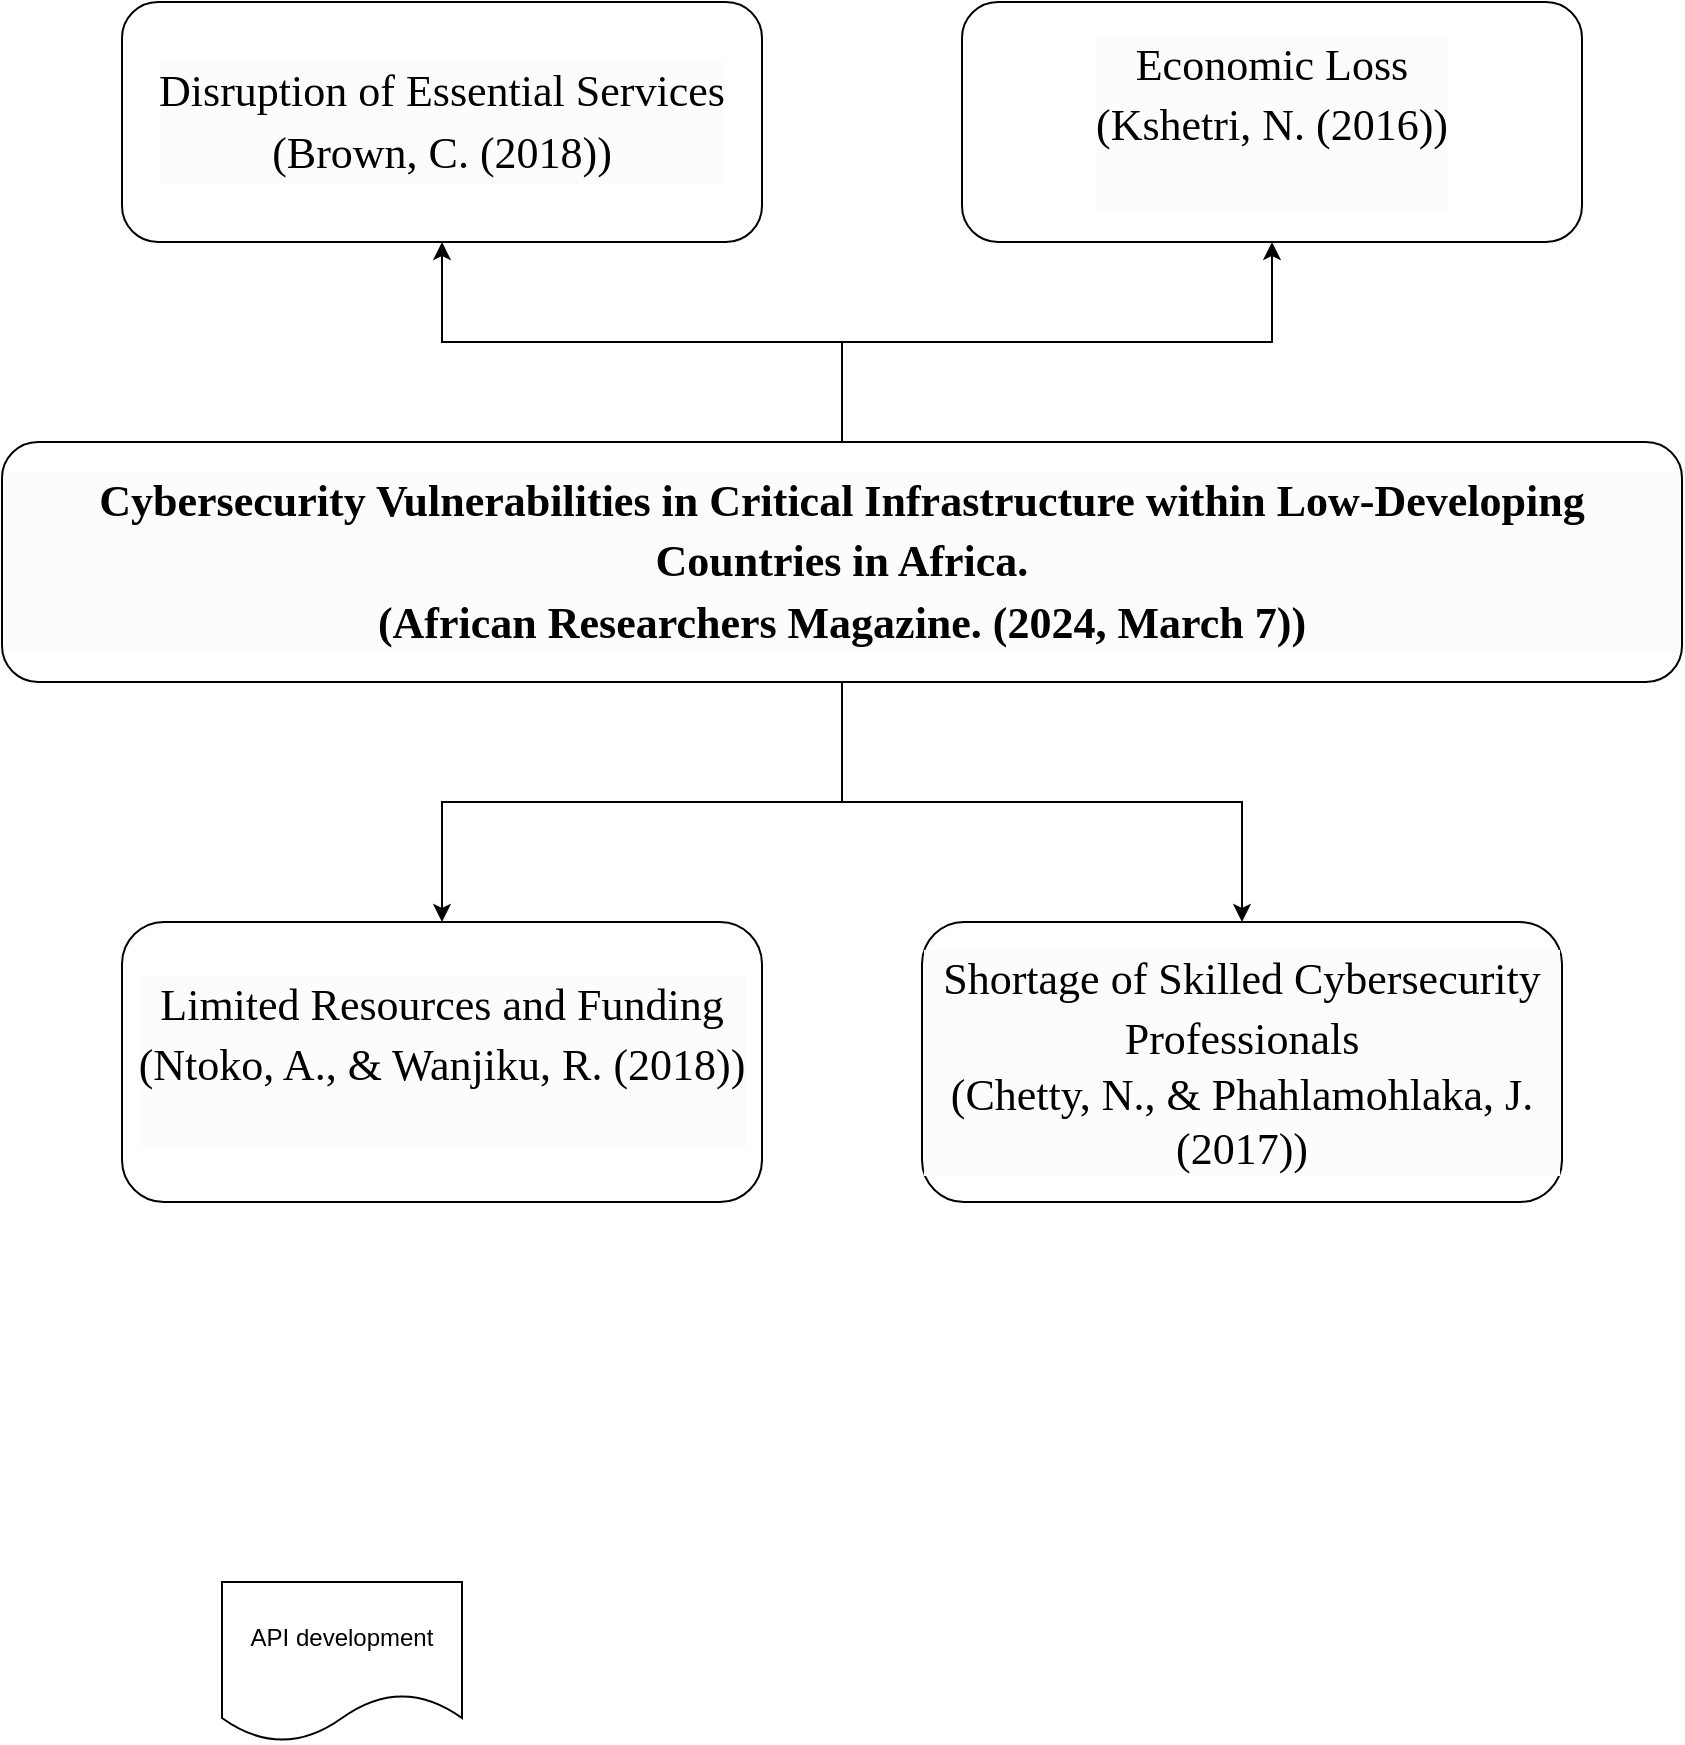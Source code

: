 <mxfile version="24.5.2" type="github">
  <diagram name="Page-1" id="ofCjfKJO8BuFq5yXyWCo">
    <mxGraphModel dx="828" dy="1581" grid="1" gridSize="10" guides="1" tooltips="1" connect="1" arrows="1" fold="1" page="1" pageScale="1" pageWidth="850" pageHeight="1100" background="#ffffff" math="0" shadow="0">
      <root>
        <mxCell id="0" />
        <mxCell id="1" parent="0" />
        <mxCell id="ubxCL5xXY2yEDinQhzXY-3" value="" style="edgeStyle=orthogonalEdgeStyle;rounded=0;orthogonalLoop=1;jettySize=auto;html=1;fontFamily=Times New Roman;align=center;fontSize=22;labelBackgroundColor=#fdfcfc;" parent="1" source="ubxCL5xXY2yEDinQhzXY-1" target="ubxCL5xXY2yEDinQhzXY-2" edge="1">
          <mxGeometry relative="1" as="geometry" />
        </mxCell>
        <mxCell id="ubxCL5xXY2yEDinQhzXY-7" value="" style="edgeStyle=orthogonalEdgeStyle;rounded=0;orthogonalLoop=1;jettySize=auto;html=1;fontFamily=Times New Roman;align=center;fontSize=22;labelBackgroundColor=#fdfcfc;" parent="1" source="ubxCL5xXY2yEDinQhzXY-1" target="ubxCL5xXY2yEDinQhzXY-6" edge="1">
          <mxGeometry relative="1" as="geometry" />
        </mxCell>
        <mxCell id="ubxCL5xXY2yEDinQhzXY-9" value="" style="edgeStyle=orthogonalEdgeStyle;rounded=0;orthogonalLoop=1;jettySize=auto;html=1;fontFamily=Times New Roman;align=center;fontSize=22;labelBackgroundColor=#fdfcfc;" parent="1" source="ubxCL5xXY2yEDinQhzXY-1" target="ubxCL5xXY2yEDinQhzXY-8" edge="1">
          <mxGeometry relative="1" as="geometry" />
        </mxCell>
        <mxCell id="ubxCL5xXY2yEDinQhzXY-1" value="&lt;span id=&quot;docs-internal-guid-d5546918-7fff-56a0-d6ca-5dcf170bf663&quot; style=&quot;font-size: 22px;&quot;&gt;&lt;p dir=&quot;ltr&quot; style=&quot;font-size: 22px; font-weight: 700; line-height: 1.38; margin-top: 0pt; margin-bottom: 0pt;&quot;&gt;&lt;span style=&quot;font-variant-numeric: normal; font-variant-east-asian: normal; font-variant-alternates: normal; font-variant-position: normal; vertical-align: baseline; white-space-collapse: preserve; font-size: 22px;&quot;&gt;Cybersecurity Vulnerabilities in Critical Infrastructure within Low-Developing Countries in Africa.&lt;/span&gt;&lt;/p&gt;&lt;p dir=&quot;ltr&quot; style=&quot;font-size: 22px; font-weight: 700; line-height: 1.38; margin-top: 0pt; margin-bottom: 0pt;&quot;&gt;&lt;span style=&quot;white-space-collapse: preserve; font-variant-numeric: normal; font-variant-east-asian: normal; font-variant-alternates: normal; font-variant-position: normal; vertical-align: baseline; font-size: 22px;&quot;&gt;(&lt;/span&gt;&lt;span style=&quot;white-space-collapse: preserve; font-size: 22px;&quot;&gt;African Researchers Magazine. (2024, March 7)&lt;/span&gt;&lt;span style=&quot;white-space-collapse: preserve; font-size: 22px;&quot;&gt;)&lt;/span&gt;&lt;/p&gt;&lt;/span&gt;" style="rounded=1;whiteSpace=wrap;html=1;fontSize=22;align=center;fontFamily=Times New Roman;labelBackgroundColor=#fdfcfc;" parent="1" vertex="1">
          <mxGeometry x="60" y="180" width="840" height="120" as="geometry" />
        </mxCell>
        <mxCell id="ubxCL5xXY2yEDinQhzXY-2" value="&lt;span style=&quot;font-size: 22px;&quot; id=&quot;docs-internal-guid-b1ecaa4f-7fff-11c7-dbd0-22590b0f3346&quot;&gt;&lt;p style=&quot;line-height: 1.38; margin-top: 0pt; margin-bottom: 0pt; font-size: 22px;&quot; dir=&quot;ltr&quot;&gt;&lt;span style=&quot;font-variant-numeric: normal; font-variant-east-asian: normal; font-variant-alternates: normal; font-variant-position: normal; vertical-align: baseline; white-space-collapse: preserve; font-size: 22px;&quot;&gt;Limited Resources and Funding&lt;/span&gt;&lt;/p&gt;&lt;div style=&quot;font-size: 22px;&quot;&gt;&lt;span style=&quot;font-variant-numeric: normal; font-variant-east-asian: normal; font-variant-alternates: normal; font-variant-position: normal; vertical-align: baseline; white-space-collapse: preserve; font-size: 22px;&quot;&gt;&lt;span id=&quot;docs-internal-guid-ebc997b7-7fff-8e79-dcb2-c1bd8a740b65&quot; style=&quot;font-size: 22px;&quot;&gt;&lt;p style=&quot;line-height: 1.38; margin-top: 0pt; margin-bottom: 0pt; font-size: 22px;&quot; dir=&quot;ltr&quot;&gt;&lt;span style=&quot;font-variant-numeric: normal; font-variant-east-asian: normal; font-variant-alternates: normal; font-variant-position: normal; vertical-align: baseline; font-size: 22px;&quot;&gt;(Ntoko, A., &amp;amp; Wanjiku, R. (2018))&lt;/span&gt;&lt;/p&gt;&lt;div style=&quot;font-size: 22px;&quot;&gt;&lt;span style=&quot;font-variant-numeric: normal; font-variant-east-asian: normal; font-variant-alternates: normal; font-variant-position: normal; vertical-align: baseline; font-size: 22px;&quot;&gt;&lt;br style=&quot;font-size: 22px;&quot;&gt;&lt;/span&gt;&lt;/div&gt;&lt;/span&gt;&lt;/span&gt;&lt;/div&gt;&lt;/span&gt;" style="whiteSpace=wrap;html=1;fontSize=22;rounded=1;fontFamily=Times New Roman;align=center;labelBackgroundColor=#fdfcfc;" parent="1" vertex="1">
          <mxGeometry x="120" y="420" width="320" height="140" as="geometry" />
        </mxCell>
        <mxCell id="ubxCL5xXY2yEDinQhzXY-4" value="&lt;span style=&quot;font-size: 22px;&quot; id=&quot;docs-internal-guid-3f9f2b22-7fff-f455-dcc7-1cabe4b695e3&quot;&gt;&lt;p dir=&quot;ltr&quot; style=&quot;line-height: 1.38; margin-top: 0pt; margin-bottom: 0pt; font-size: 22px;&quot;&gt;&lt;span style=&quot;font-size: 22px; font-variant-numeric: normal; font-variant-east-asian: normal; font-variant-alternates: normal; font-variant-position: normal; vertical-align: baseline; white-space-collapse: preserve;&quot;&gt;Shortage of Skilled Cybersecurity Professionals&lt;/span&gt;&lt;/p&gt;&lt;div style=&quot;font-size: 22px;&quot;&gt;&lt;span style=&quot;font-size: 22px; font-variant-numeric: normal; font-variant-east-asian: normal; font-variant-alternates: normal; font-variant-position: normal; vertical-align: baseline; white-space-collapse: preserve;&quot;&gt;(&lt;/span&gt;&lt;span style=&quot;font-size: 22px; white-space-collapse: preserve;&quot;&gt;Chetty, N., &amp;amp; Phahlamohlaka, J. (2017)&lt;/span&gt;&lt;span style=&quot;font-size: 22px; white-space-collapse: preserve;&quot;&gt;)&lt;/span&gt;&lt;/div&gt;&lt;/span&gt;" style="whiteSpace=wrap;html=1;fontSize=22;rounded=1;fontFamily=Times New Roman;align=center;labelBackgroundColor=#fdfcfc;" parent="1" vertex="1">
          <mxGeometry x="520" y="420" width="320" height="140" as="geometry" />
        </mxCell>
        <mxCell id="ubxCL5xXY2yEDinQhzXY-5" value="" style="edgeStyle=orthogonalEdgeStyle;rounded=0;orthogonalLoop=1;jettySize=auto;html=1;entryX=0.5;entryY=0;entryDx=0;entryDy=0;fontFamily=Times New Roman;align=center;fontSize=22;labelBackgroundColor=#fdfcfc;" parent="1" source="ubxCL5xXY2yEDinQhzXY-1" target="ubxCL5xXY2yEDinQhzXY-4" edge="1">
          <mxGeometry relative="1" as="geometry">
            <mxPoint x="630" y="390" as="sourcePoint" />
            <mxPoint x="450" y="550" as="targetPoint" />
          </mxGeometry>
        </mxCell>
        <mxCell id="ubxCL5xXY2yEDinQhzXY-6" value="&lt;span id=&quot;docs-internal-guid-3342cd81-7fff-5f3c-7c11-999b42f3363c&quot; style=&quot;font-size: 22px;&quot;&gt;&lt;p dir=&quot;ltr&quot; style=&quot;line-height: 1.38; margin-top: 0pt; margin-bottom: 0pt; font-size: 22px;&quot;&gt;&lt;span style=&quot;font-size: 22px; font-variant-numeric: normal; font-variant-east-asian: normal; font-variant-alternates: normal; font-variant-position: normal; vertical-align: baseline; white-space-collapse: preserve;&quot;&gt;Economic Loss&lt;/span&gt;&lt;/p&gt;&lt;p dir=&quot;ltr&quot; style=&quot;line-height: 1.38; margin-top: 0pt; margin-bottom: 0pt; font-size: 22px;&quot;&gt;&lt;span style=&quot;font-size: 22px; font-variant-numeric: normal; font-variant-east-asian: normal; font-variant-alternates: normal; font-variant-position: normal; vertical-align: baseline; white-space-collapse: preserve;&quot;&gt;(Kshetri, N. (2016))&lt;/span&gt;&lt;/p&gt;&lt;div style=&quot;font-size: 22px;&quot;&gt;&lt;span style=&quot;font-size: 22px; font-variant-numeric: normal; font-variant-east-asian: normal; font-variant-alternates: normal; font-variant-position: normal; vertical-align: baseline; white-space-collapse: preserve;&quot;&gt;&lt;br style=&quot;font-size: 22px;&quot;&gt;&lt;/span&gt;&lt;/div&gt;&lt;/span&gt;" style="whiteSpace=wrap;html=1;fontSize=22;fontFamily=Times New Roman;rounded=1;align=center;labelBackgroundColor=#fdfcfc;" parent="1" vertex="1">
          <mxGeometry x="540" y="-40" width="310" height="120" as="geometry" />
        </mxCell>
        <mxCell id="ubxCL5xXY2yEDinQhzXY-8" value="&lt;span id=&quot;docs-internal-guid-3ca64abf-7fff-434b-6071-4c1622a3fff9&quot; style=&quot;font-size: 22px;&quot;&gt;&lt;p dir=&quot;ltr&quot; style=&quot;line-height: 1.38; margin-top: 0pt; margin-bottom: 0pt; font-size: 22px;&quot;&gt;&lt;span style=&quot;font-variant-numeric: normal; font-variant-east-asian: normal; font-variant-alternates: normal; font-variant-position: normal; vertical-align: baseline; white-space-collapse: preserve; font-size: 22px;&quot;&gt;Disruption of Essential Services&lt;/span&gt;&lt;/p&gt;&lt;p dir=&quot;ltr&quot; style=&quot;line-height: 1.38; margin-top: 0pt; margin-bottom: 0pt; font-size: 22px;&quot;&gt;&lt;span style=&quot;font-variant-numeric: normal; font-variant-east-asian: normal; font-variant-alternates: normal; font-variant-position: normal; vertical-align: baseline; white-space-collapse: preserve; font-size: 22px;&quot;&gt;(Brown, C. (2018))&lt;/span&gt;&lt;/p&gt;&lt;/span&gt;" style="whiteSpace=wrap;html=1;fontSize=22;fontFamily=Times New Roman;rounded=1;align=center;labelBackgroundColor=#fdfcfc;" parent="1" vertex="1">
          <mxGeometry x="120" y="-40" width="320" height="120" as="geometry" />
        </mxCell>
        <mxCell id="VF6rBnK0FD6sqX-ZDm_r-1" value="API development" style="shape=document;whiteSpace=wrap;html=1;boundedLbl=1;" parent="1" vertex="1">
          <mxGeometry x="170" y="750" width="120" height="80" as="geometry" />
        </mxCell>
      </root>
    </mxGraphModel>
  </diagram>
</mxfile>
